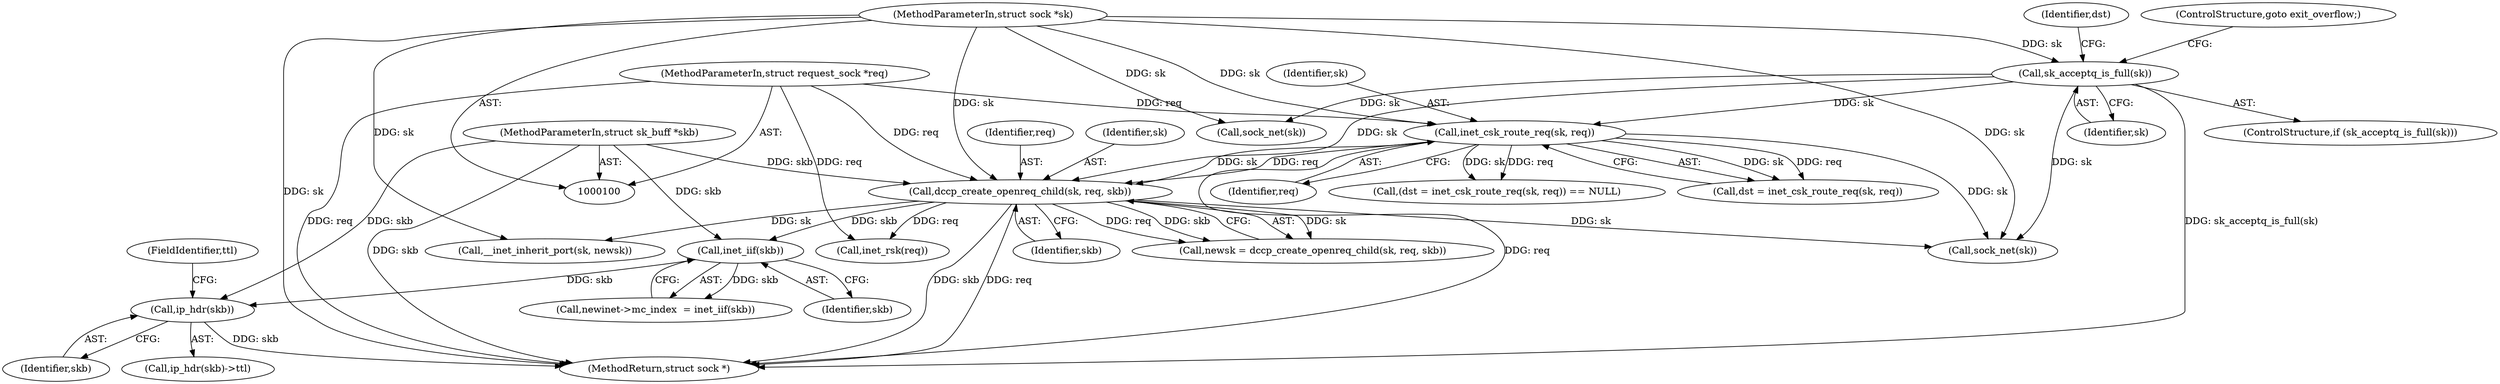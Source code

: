 digraph "0_linux_f6d8bd051c391c1c0458a30b2a7abcd939329259_0@pointer" {
"1000192" [label="(Call,ip_hdr(skb))"];
"1000185" [label="(Call,inet_iif(skb))"];
"1000128" [label="(Call,dccp_create_openreq_child(sk, req, skb))"];
"1000121" [label="(Call,inet_csk_route_req(sk, req))"];
"1000110" [label="(Call,sk_acceptq_is_full(sk))"];
"1000101" [label="(MethodParameterIn,struct sock *sk)"];
"1000103" [label="(MethodParameterIn,struct request_sock *req)"];
"1000102" [label="(MethodParameterIn,struct sk_buff *skb)"];
"1000193" [label="(Identifier,skb)"];
"1000118" [label="(Call,(dst = inet_csk_route_req(sk, req)) == NULL)"];
"1000130" [label="(Identifier,req)"];
"1000129" [label="(Identifier,sk)"];
"1000111" [label="(Identifier,sk)"];
"1000119" [label="(Call,dst = inet_csk_route_req(sk, req))"];
"1000103" [label="(MethodParameterIn,struct request_sock *req)"];
"1000122" [label="(Identifier,sk)"];
"1000102" [label="(MethodParameterIn,struct sk_buff *skb)"];
"1000206" [label="(Call,__inet_inherit_port(sk, newsk))"];
"1000126" [label="(Call,newsk = dccp_create_openreq_child(sk, req, skb))"];
"1000186" [label="(Identifier,skb)"];
"1000185" [label="(Call,inet_iif(skb))"];
"1000110" [label="(Call,sk_acceptq_is_full(sk))"];
"1000181" [label="(Call,newinet->mc_index  = inet_iif(skb))"];
"1000123" [label="(Identifier,req)"];
"1000128" [label="(Call,dccp_create_openreq_child(sk, req, skb))"];
"1000116" [label="(Identifier,dst)"];
"1000191" [label="(Call,ip_hdr(skb)->ttl)"];
"1000192" [label="(Call,ip_hdr(skb))"];
"1000109" [label="(ControlStructure,if (sk_acceptq_is_full(sk)))"];
"1000131" [label="(Identifier,skb)"];
"1000112" [label="(ControlStructure,goto exit_overflow;)"];
"1000234" [label="(MethodReturn,struct sock *)"];
"1000121" [label="(Call,inet_csk_route_req(sk, req))"];
"1000146" [label="(Call,inet_rsk(req))"];
"1000101" [label="(MethodParameterIn,struct sock *sk)"];
"1000221" [label="(Call,sock_net(sk))"];
"1000194" [label="(FieldIdentifier,ttl)"];
"1000229" [label="(Call,sock_net(sk))"];
"1000192" -> "1000191"  [label="AST: "];
"1000192" -> "1000193"  [label="CFG: "];
"1000193" -> "1000192"  [label="AST: "];
"1000194" -> "1000192"  [label="CFG: "];
"1000192" -> "1000234"  [label="DDG: skb"];
"1000185" -> "1000192"  [label="DDG: skb"];
"1000102" -> "1000192"  [label="DDG: skb"];
"1000185" -> "1000181"  [label="AST: "];
"1000185" -> "1000186"  [label="CFG: "];
"1000186" -> "1000185"  [label="AST: "];
"1000181" -> "1000185"  [label="CFG: "];
"1000185" -> "1000181"  [label="DDG: skb"];
"1000128" -> "1000185"  [label="DDG: skb"];
"1000102" -> "1000185"  [label="DDG: skb"];
"1000128" -> "1000126"  [label="AST: "];
"1000128" -> "1000131"  [label="CFG: "];
"1000129" -> "1000128"  [label="AST: "];
"1000130" -> "1000128"  [label="AST: "];
"1000131" -> "1000128"  [label="AST: "];
"1000126" -> "1000128"  [label="CFG: "];
"1000128" -> "1000234"  [label="DDG: req"];
"1000128" -> "1000234"  [label="DDG: skb"];
"1000128" -> "1000126"  [label="DDG: sk"];
"1000128" -> "1000126"  [label="DDG: req"];
"1000128" -> "1000126"  [label="DDG: skb"];
"1000121" -> "1000128"  [label="DDG: sk"];
"1000121" -> "1000128"  [label="DDG: req"];
"1000110" -> "1000128"  [label="DDG: sk"];
"1000101" -> "1000128"  [label="DDG: sk"];
"1000103" -> "1000128"  [label="DDG: req"];
"1000102" -> "1000128"  [label="DDG: skb"];
"1000128" -> "1000146"  [label="DDG: req"];
"1000128" -> "1000206"  [label="DDG: sk"];
"1000128" -> "1000229"  [label="DDG: sk"];
"1000121" -> "1000119"  [label="AST: "];
"1000121" -> "1000123"  [label="CFG: "];
"1000122" -> "1000121"  [label="AST: "];
"1000123" -> "1000121"  [label="AST: "];
"1000119" -> "1000121"  [label="CFG: "];
"1000121" -> "1000234"  [label="DDG: req"];
"1000121" -> "1000118"  [label="DDG: sk"];
"1000121" -> "1000118"  [label="DDG: req"];
"1000121" -> "1000119"  [label="DDG: sk"];
"1000121" -> "1000119"  [label="DDG: req"];
"1000110" -> "1000121"  [label="DDG: sk"];
"1000101" -> "1000121"  [label="DDG: sk"];
"1000103" -> "1000121"  [label="DDG: req"];
"1000121" -> "1000229"  [label="DDG: sk"];
"1000110" -> "1000109"  [label="AST: "];
"1000110" -> "1000111"  [label="CFG: "];
"1000111" -> "1000110"  [label="AST: "];
"1000112" -> "1000110"  [label="CFG: "];
"1000116" -> "1000110"  [label="CFG: "];
"1000110" -> "1000234"  [label="DDG: sk_acceptq_is_full(sk)"];
"1000101" -> "1000110"  [label="DDG: sk"];
"1000110" -> "1000221"  [label="DDG: sk"];
"1000110" -> "1000229"  [label="DDG: sk"];
"1000101" -> "1000100"  [label="AST: "];
"1000101" -> "1000234"  [label="DDG: sk"];
"1000101" -> "1000206"  [label="DDG: sk"];
"1000101" -> "1000221"  [label="DDG: sk"];
"1000101" -> "1000229"  [label="DDG: sk"];
"1000103" -> "1000100"  [label="AST: "];
"1000103" -> "1000234"  [label="DDG: req"];
"1000103" -> "1000146"  [label="DDG: req"];
"1000102" -> "1000100"  [label="AST: "];
"1000102" -> "1000234"  [label="DDG: skb"];
}
